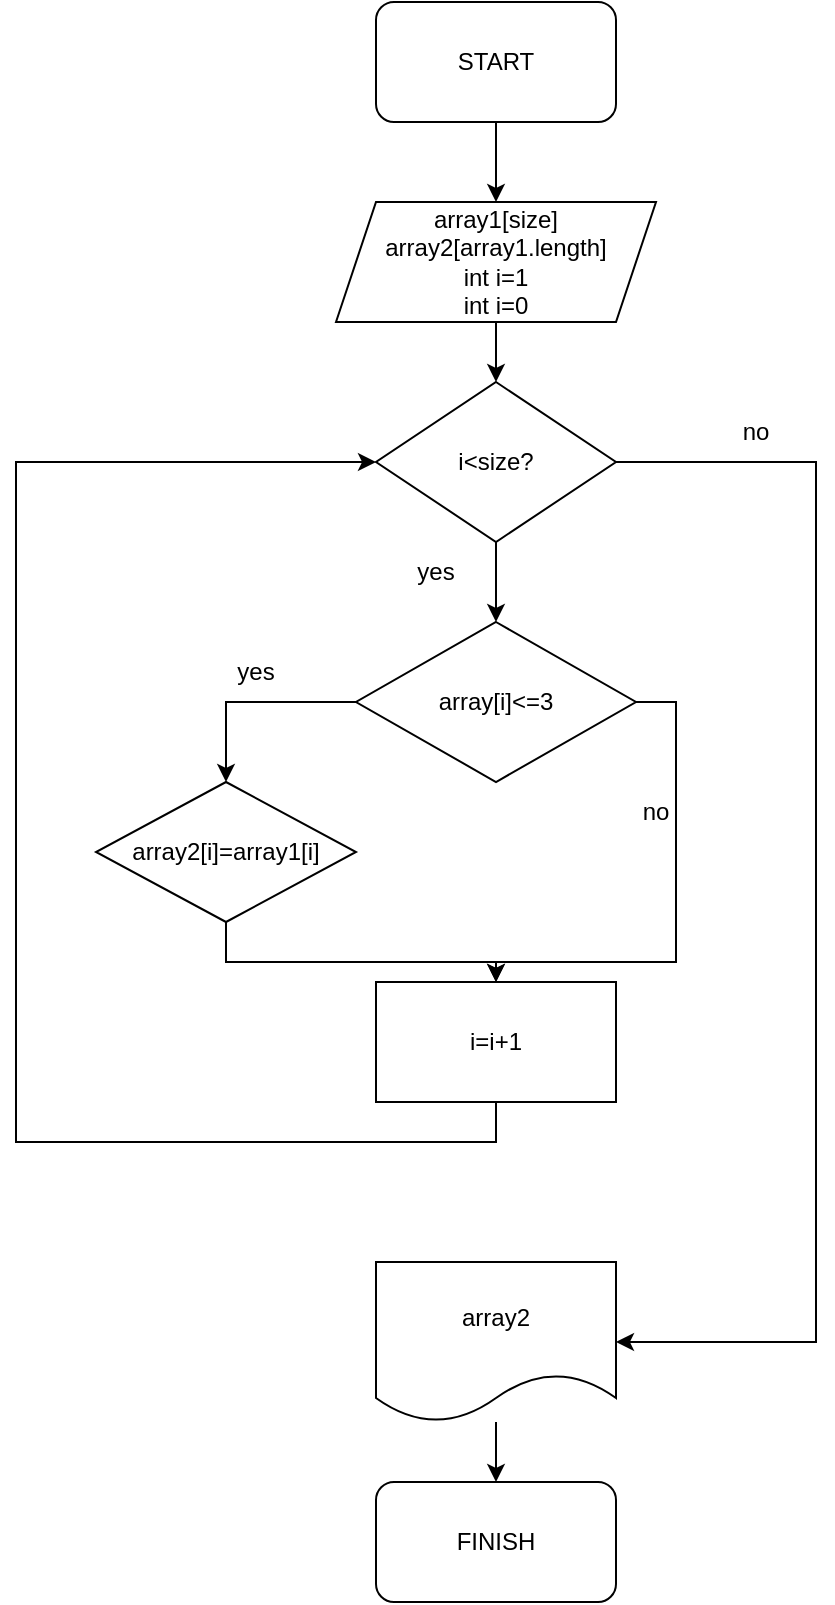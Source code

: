 <mxfile version="20.3.0" type="device"><diagram id="Ks6vtMjYgZ6h3isXDCXM" name="Страница 1"><mxGraphModel dx="631" dy="431" grid="1" gridSize="10" guides="1" tooltips="1" connect="1" arrows="1" fold="1" page="1" pageScale="1" pageWidth="827" pageHeight="1169" math="0" shadow="0"><root><mxCell id="0"/><mxCell id="1" parent="0"/><mxCell id="SRptrLT0UATXCmGskuwP-3" value="" style="edgeStyle=orthogonalEdgeStyle;rounded=0;orthogonalLoop=1;jettySize=auto;html=1;entryX=0.5;entryY=0;entryDx=0;entryDy=0;" edge="1" parent="1" source="SRptrLT0UATXCmGskuwP-1" target="SRptrLT0UATXCmGskuwP-4"><mxGeometry relative="1" as="geometry"><mxPoint x="400" y="230" as="targetPoint"/></mxGeometry></mxCell><mxCell id="SRptrLT0UATXCmGskuwP-1" value="START" style="rounded=1;whiteSpace=wrap;html=1;" vertex="1" parent="1"><mxGeometry x="340" y="90" width="120" height="60" as="geometry"/></mxCell><mxCell id="SRptrLT0UATXCmGskuwP-6" value="" style="edgeStyle=orthogonalEdgeStyle;rounded=0;orthogonalLoop=1;jettySize=auto;html=1;" edge="1" parent="1" source="SRptrLT0UATXCmGskuwP-4" target="SRptrLT0UATXCmGskuwP-5"><mxGeometry relative="1" as="geometry"/></mxCell><mxCell id="SRptrLT0UATXCmGskuwP-4" value="array1[size]&lt;br&gt;array2[array1.length]&lt;br&gt;int i=1&lt;br&gt;int i=0" style="shape=parallelogram;perimeter=parallelogramPerimeter;whiteSpace=wrap;html=1;fixedSize=1;" vertex="1" parent="1"><mxGeometry x="320" y="190" width="160" height="60" as="geometry"/></mxCell><mxCell id="SRptrLT0UATXCmGskuwP-8" value="" style="edgeStyle=orthogonalEdgeStyle;rounded=0;orthogonalLoop=1;jettySize=auto;html=1;" edge="1" parent="1" source="SRptrLT0UATXCmGskuwP-5" target="SRptrLT0UATXCmGskuwP-7"><mxGeometry relative="1" as="geometry"/></mxCell><mxCell id="SRptrLT0UATXCmGskuwP-19" style="edgeStyle=orthogonalEdgeStyle;rounded=0;orthogonalLoop=1;jettySize=auto;html=1;exitX=1;exitY=0.5;exitDx=0;exitDy=0;entryX=1;entryY=0.5;entryDx=0;entryDy=0;" edge="1" parent="1" source="SRptrLT0UATXCmGskuwP-5" target="SRptrLT0UATXCmGskuwP-18"><mxGeometry relative="1" as="geometry"><Array as="points"><mxPoint x="560" y="320"/><mxPoint x="560" y="760"/></Array></mxGeometry></mxCell><mxCell id="SRptrLT0UATXCmGskuwP-5" value="i&amp;lt;size?" style="rhombus;whiteSpace=wrap;html=1;" vertex="1" parent="1"><mxGeometry x="340" y="280" width="120" height="80" as="geometry"/></mxCell><mxCell id="SRptrLT0UATXCmGskuwP-12" value="" style="edgeStyle=orthogonalEdgeStyle;rounded=0;orthogonalLoop=1;jettySize=auto;html=1;entryX=0.5;entryY=0;entryDx=0;entryDy=0;exitX=0;exitY=0.5;exitDx=0;exitDy=0;" edge="1" parent="1" source="SRptrLT0UATXCmGskuwP-7" target="SRptrLT0UATXCmGskuwP-11"><mxGeometry relative="1" as="geometry"/></mxCell><mxCell id="SRptrLT0UATXCmGskuwP-16" style="edgeStyle=orthogonalEdgeStyle;rounded=0;orthogonalLoop=1;jettySize=auto;html=1;exitX=1;exitY=0.5;exitDx=0;exitDy=0;" edge="1" parent="1" source="SRptrLT0UATXCmGskuwP-7"><mxGeometry relative="1" as="geometry"><mxPoint x="400" y="580" as="targetPoint"/><Array as="points"><mxPoint x="490" y="440"/><mxPoint x="490" y="570"/><mxPoint x="400" y="570"/></Array></mxGeometry></mxCell><mxCell id="SRptrLT0UATXCmGskuwP-7" value="array[i]&amp;lt;=3" style="rhombus;whiteSpace=wrap;html=1;" vertex="1" parent="1"><mxGeometry x="330" y="400" width="140" height="80" as="geometry"/></mxCell><mxCell id="SRptrLT0UATXCmGskuwP-9" value="yes" style="text;html=1;strokeColor=none;fillColor=none;align=center;verticalAlign=middle;whiteSpace=wrap;rounded=0;" vertex="1" parent="1"><mxGeometry x="340" y="360" width="60" height="30" as="geometry"/></mxCell><mxCell id="SRptrLT0UATXCmGskuwP-10" value="no" style="text;html=1;strokeColor=none;fillColor=none;align=center;verticalAlign=middle;whiteSpace=wrap;rounded=0;" vertex="1" parent="1"><mxGeometry x="450" y="480" width="60" height="30" as="geometry"/></mxCell><mxCell id="SRptrLT0UATXCmGskuwP-15" style="edgeStyle=orthogonalEdgeStyle;rounded=0;orthogonalLoop=1;jettySize=auto;html=1;exitX=0.5;exitY=1;exitDx=0;exitDy=0;entryX=0.5;entryY=0;entryDx=0;entryDy=0;" edge="1" parent="1" source="SRptrLT0UATXCmGskuwP-11" target="SRptrLT0UATXCmGskuwP-14"><mxGeometry relative="1" as="geometry"><mxPoint x="400" y="570" as="targetPoint"/><Array as="points"><mxPoint x="265" y="570"/><mxPoint x="400" y="570"/></Array></mxGeometry></mxCell><mxCell id="SRptrLT0UATXCmGskuwP-11" value="array2[i]=array1[i]" style="rhombus;whiteSpace=wrap;html=1;" vertex="1" parent="1"><mxGeometry x="200" y="480" width="130" height="70" as="geometry"/></mxCell><mxCell id="SRptrLT0UATXCmGskuwP-13" value="yes" style="text;html=1;strokeColor=none;fillColor=none;align=center;verticalAlign=middle;whiteSpace=wrap;rounded=0;" vertex="1" parent="1"><mxGeometry x="250" y="410" width="60" height="30" as="geometry"/></mxCell><mxCell id="SRptrLT0UATXCmGskuwP-17" style="edgeStyle=orthogonalEdgeStyle;rounded=0;orthogonalLoop=1;jettySize=auto;html=1;exitX=0.5;exitY=1;exitDx=0;exitDy=0;entryX=0;entryY=0.5;entryDx=0;entryDy=0;" edge="1" parent="1" source="SRptrLT0UATXCmGskuwP-14" target="SRptrLT0UATXCmGskuwP-5"><mxGeometry relative="1" as="geometry"><Array as="points"><mxPoint x="400" y="660"/><mxPoint x="160" y="660"/><mxPoint x="160" y="320"/></Array></mxGeometry></mxCell><mxCell id="SRptrLT0UATXCmGskuwP-14" value="i=i+1" style="rounded=0;whiteSpace=wrap;html=1;" vertex="1" parent="1"><mxGeometry x="340" y="580" width="120" height="60" as="geometry"/></mxCell><mxCell id="SRptrLT0UATXCmGskuwP-22" value="" style="edgeStyle=orthogonalEdgeStyle;rounded=0;orthogonalLoop=1;jettySize=auto;html=1;" edge="1" parent="1" source="SRptrLT0UATXCmGskuwP-18" target="SRptrLT0UATXCmGskuwP-21"><mxGeometry relative="1" as="geometry"/></mxCell><mxCell id="SRptrLT0UATXCmGskuwP-18" value="array2" style="shape=document;whiteSpace=wrap;html=1;boundedLbl=1;" vertex="1" parent="1"><mxGeometry x="340" y="720" width="120" height="80" as="geometry"/></mxCell><mxCell id="SRptrLT0UATXCmGskuwP-20" value="no" style="text;html=1;strokeColor=none;fillColor=none;align=center;verticalAlign=middle;whiteSpace=wrap;rounded=0;" vertex="1" parent="1"><mxGeometry x="500" y="290" width="60" height="30" as="geometry"/></mxCell><mxCell id="SRptrLT0UATXCmGskuwP-21" value="FINISH" style="rounded=1;whiteSpace=wrap;html=1;" vertex="1" parent="1"><mxGeometry x="340" y="830" width="120" height="60" as="geometry"/></mxCell></root></mxGraphModel></diagram></mxfile>